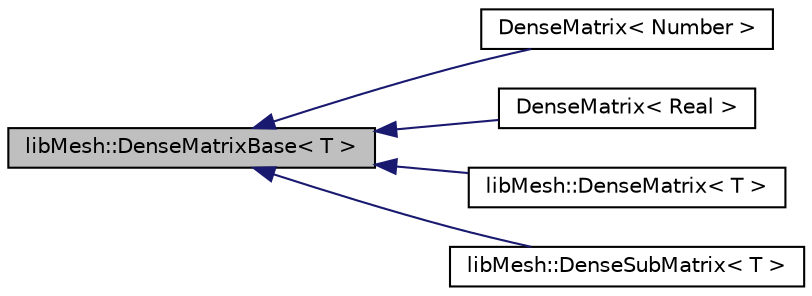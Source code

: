 digraph "libMesh::DenseMatrixBase&lt; T &gt;"
{
 // INTERACTIVE_SVG=YES
  edge [fontname="Helvetica",fontsize="10",labelfontname="Helvetica",labelfontsize="10"];
  node [fontname="Helvetica",fontsize="10",shape=record];
  rankdir="LR";
  Node1 [label="libMesh::DenseMatrixBase\< T \>",height=0.2,width=0.4,color="black", fillcolor="grey75", style="filled" fontcolor="black"];
  Node1 -> Node2 [dir="back",color="midnightblue",fontsize="10",style="solid",fontname="Helvetica"];
  Node2 [label="DenseMatrix\< Number \>",height=0.2,width=0.4,color="black", fillcolor="white", style="filled",URL="$classlibMesh_1_1DenseMatrix.html"];
  Node1 -> Node3 [dir="back",color="midnightblue",fontsize="10",style="solid",fontname="Helvetica"];
  Node3 [label="DenseMatrix\< Real \>",height=0.2,width=0.4,color="black", fillcolor="white", style="filled",URL="$classlibMesh_1_1DenseMatrix.html"];
  Node1 -> Node4 [dir="back",color="midnightblue",fontsize="10",style="solid",fontname="Helvetica"];
  Node4 [label="libMesh::DenseMatrix\< T \>",height=0.2,width=0.4,color="black", fillcolor="white", style="filled",URL="$classlibMesh_1_1DenseMatrix.html",tooltip="定义用于有限元类型计算的密集矩阵。 用于在求和成全局矩阵之前存储单元刚度矩阵。所有被覆盖的虚函数都记录在dense_matrix_base.h中。 "];
  Node1 -> Node5 [dir="back",color="midnightblue",fontsize="10",style="solid",fontname="Helvetica"];
  Node5 [label="libMesh::DenseSubMatrix\< T \>",height=0.2,width=0.4,color="black", fillcolor="white", style="filled",URL="$classlibMesh_1_1DenseSubMatrix.html",tooltip="为有限元类型的计算定义密集子矩阵。 在将元素刚度矩阵相加到全局矩阵之前存储非常有用，特别是在存在方程组时。 所有重写的虚拟函数在 dense_matrix_base.h 中有文档。 "];
}
